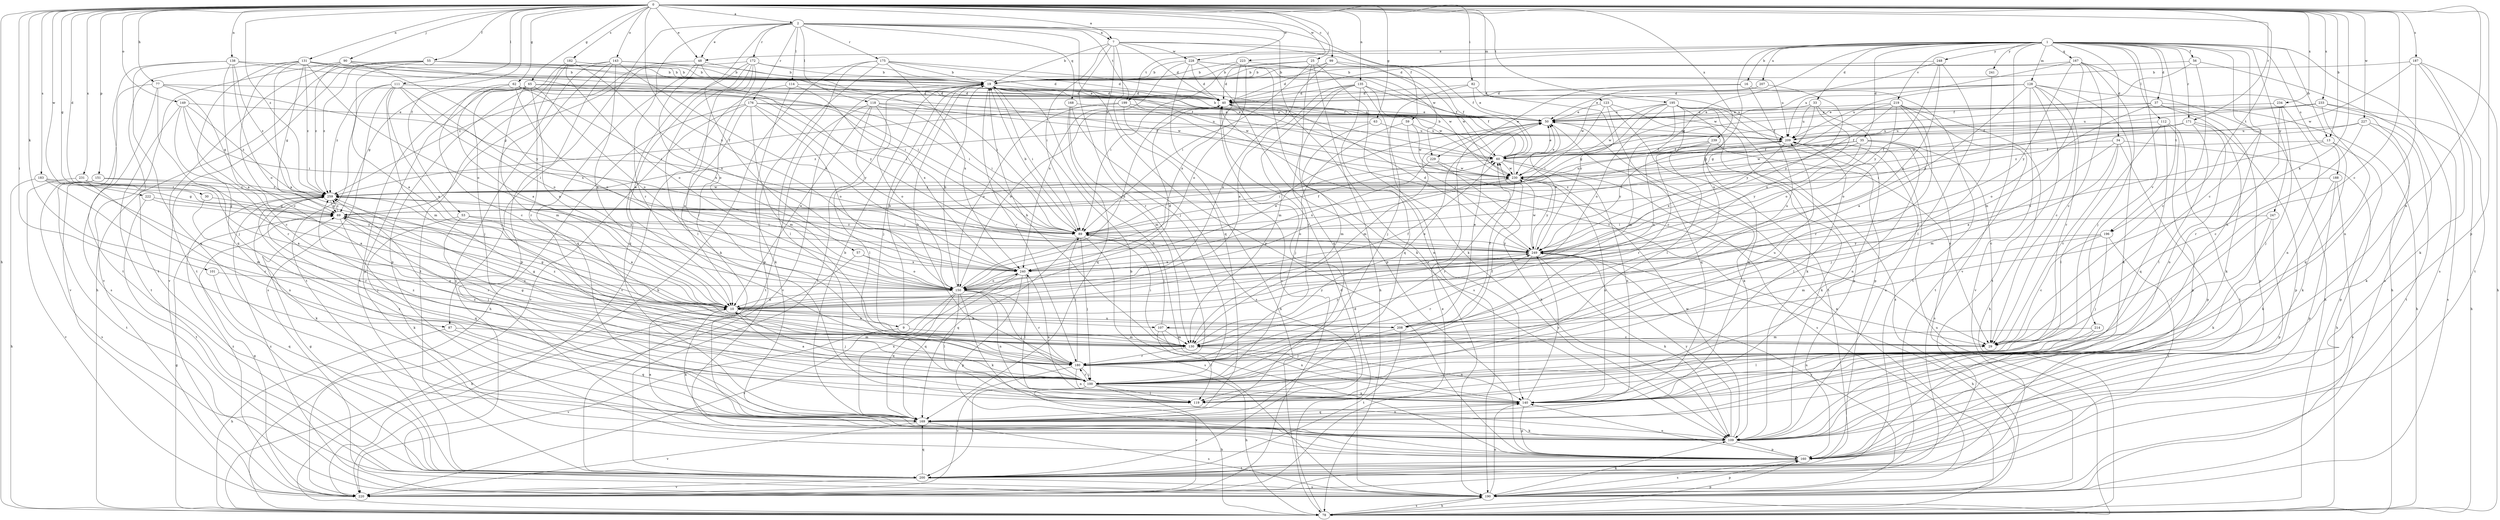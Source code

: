 strict digraph  {
0;
1;
2;
7;
9;
10;
13;
16;
19;
25;
29;
30;
33;
34;
35;
37;
40;
48;
50;
53;
55;
56;
57;
59;
60;
62;
63;
65;
69;
77;
78;
82;
87;
89;
90;
99;
100;
101;
107;
109;
111;
112;
114;
118;
119;
123;
128;
130;
131;
135;
138;
140;
143;
149;
150;
151;
160;
167;
168;
169;
171;
172;
175;
176;
180;
182;
183;
187;
188;
190;
195;
196;
199;
200;
207;
208;
209;
214;
219;
220;
222;
223;
227;
228;
229;
230;
231;
233;
234;
239;
240;
241;
247;
248;
249;
259;
0 -> 2  [label=a];
0 -> 7  [label=a];
0 -> 13  [label=b];
0 -> 25  [label=c];
0 -> 29  [label=c];
0 -> 30  [label=d];
0 -> 48  [label=e];
0 -> 53  [label=f];
0 -> 55  [label=f];
0 -> 62  [label=g];
0 -> 63  [label=g];
0 -> 65  [label=g];
0 -> 69  [label=g];
0 -> 77  [label=h];
0 -> 78  [label=h];
0 -> 82  [label=i];
0 -> 87  [label=i];
0 -> 90  [label=j];
0 -> 99  [label=j];
0 -> 101  [label=k];
0 -> 107  [label=k];
0 -> 111  [label=l];
0 -> 123  [label=m];
0 -> 131  [label=n];
0 -> 135  [label=n];
0 -> 138  [label=n];
0 -> 140  [label=n];
0 -> 143  [label=o];
0 -> 149  [label=o];
0 -> 151  [label=p];
0 -> 160  [label=p];
0 -> 171  [label=r];
0 -> 182  [label=s];
0 -> 183  [label=s];
0 -> 187  [label=s];
0 -> 195  [label=t];
0 -> 196  [label=t];
0 -> 222  [label=w];
0 -> 223  [label=w];
0 -> 227  [label=w];
0 -> 228  [label=w];
0 -> 231  [label=x];
0 -> 233  [label=x];
0 -> 234  [label=x];
0 -> 239  [label=x];
0 -> 240  [label=x];
0 -> 259  [label=z];
1 -> 13  [label=b];
1 -> 16  [label=b];
1 -> 29  [label=c];
1 -> 33  [label=d];
1 -> 34  [label=d];
1 -> 35  [label=d];
1 -> 37  [label=d];
1 -> 40  [label=d];
1 -> 48  [label=e];
1 -> 56  [label=f];
1 -> 69  [label=g];
1 -> 112  [label=l];
1 -> 128  [label=m];
1 -> 140  [label=n];
1 -> 167  [label=q];
1 -> 171  [label=r];
1 -> 188  [label=s];
1 -> 190  [label=s];
1 -> 196  [label=t];
1 -> 199  [label=t];
1 -> 207  [label=u];
1 -> 208  [label=u];
1 -> 214  [label=v];
1 -> 219  [label=v];
1 -> 220  [label=v];
1 -> 241  [label=y];
1 -> 247  [label=y];
1 -> 248  [label=y];
2 -> 7  [label=a];
2 -> 48  [label=e];
2 -> 57  [label=f];
2 -> 59  [label=f];
2 -> 87  [label=i];
2 -> 114  [label=l];
2 -> 118  [label=l];
2 -> 160  [label=p];
2 -> 168  [label=q];
2 -> 172  [label=r];
2 -> 175  [label=r];
2 -> 176  [label=r];
2 -> 180  [label=r];
2 -> 190  [label=s];
2 -> 199  [label=t];
7 -> 19  [label=b];
7 -> 40  [label=d];
7 -> 60  [label=f];
7 -> 89  [label=i];
7 -> 100  [label=j];
7 -> 169  [label=q];
7 -> 180  [label=r];
7 -> 228  [label=w];
7 -> 229  [label=w];
9 -> 19  [label=b];
9 -> 130  [label=m];
9 -> 220  [label=v];
9 -> 249  [label=y];
10 -> 9  [label=a];
10 -> 40  [label=d];
10 -> 60  [label=f];
10 -> 69  [label=g];
10 -> 100  [label=j];
10 -> 107  [label=k];
10 -> 109  [label=k];
10 -> 208  [label=u];
13 -> 60  [label=f];
13 -> 109  [label=k];
13 -> 160  [label=p];
13 -> 240  [label=x];
16 -> 40  [label=d];
16 -> 200  [label=t];
16 -> 208  [label=u];
16 -> 229  [label=w];
19 -> 40  [label=d];
19 -> 89  [label=i];
19 -> 100  [label=j];
19 -> 180  [label=r];
19 -> 200  [label=t];
19 -> 209  [label=u];
19 -> 220  [label=v];
19 -> 230  [label=w];
25 -> 19  [label=b];
25 -> 40  [label=d];
25 -> 78  [label=h];
25 -> 89  [label=i];
25 -> 109  [label=k];
25 -> 169  [label=q];
30 -> 69  [label=g];
30 -> 180  [label=r];
33 -> 50  [label=e];
33 -> 69  [label=g];
33 -> 150  [label=o];
33 -> 209  [label=u];
33 -> 240  [label=x];
34 -> 10  [label=a];
34 -> 29  [label=c];
34 -> 60  [label=f];
34 -> 78  [label=h];
34 -> 130  [label=m];
34 -> 160  [label=p];
35 -> 29  [label=c];
35 -> 60  [label=f];
35 -> 89  [label=i];
35 -> 100  [label=j];
35 -> 190  [label=s];
35 -> 230  [label=w];
35 -> 249  [label=y];
37 -> 50  [label=e];
37 -> 60  [label=f];
37 -> 78  [label=h];
37 -> 109  [label=k];
37 -> 150  [label=o];
37 -> 160  [label=p];
40 -> 29  [label=c];
40 -> 50  [label=e];
40 -> 140  [label=n];
40 -> 150  [label=o];
48 -> 19  [label=b];
48 -> 150  [label=o];
48 -> 169  [label=q];
48 -> 249  [label=y];
48 -> 259  [label=z];
50 -> 19  [label=b];
50 -> 109  [label=k];
50 -> 130  [label=m];
50 -> 209  [label=u];
53 -> 10  [label=a];
53 -> 89  [label=i];
53 -> 100  [label=j];
53 -> 109  [label=k];
55 -> 10  [label=a];
55 -> 19  [label=b];
55 -> 50  [label=e];
55 -> 78  [label=h];
55 -> 89  [label=i];
55 -> 220  [label=v];
55 -> 259  [label=z];
56 -> 19  [label=b];
56 -> 29  [label=c];
56 -> 60  [label=f];
56 -> 190  [label=s];
57 -> 78  [label=h];
57 -> 150  [label=o];
57 -> 240  [label=x];
59 -> 100  [label=j];
59 -> 209  [label=u];
59 -> 230  [label=w];
59 -> 249  [label=y];
60 -> 19  [label=b];
60 -> 50  [label=e];
60 -> 89  [label=i];
60 -> 140  [label=n];
60 -> 190  [label=s];
60 -> 230  [label=w];
62 -> 10  [label=a];
62 -> 29  [label=c];
62 -> 40  [label=d];
62 -> 89  [label=i];
62 -> 150  [label=o];
62 -> 240  [label=x];
63 -> 130  [label=m];
63 -> 209  [label=u];
63 -> 259  [label=z];
65 -> 10  [label=a];
65 -> 40  [label=d];
65 -> 69  [label=g];
65 -> 89  [label=i];
65 -> 100  [label=j];
65 -> 130  [label=m];
65 -> 150  [label=o];
65 -> 160  [label=p];
65 -> 200  [label=t];
65 -> 230  [label=w];
69 -> 89  [label=i];
69 -> 169  [label=q];
69 -> 180  [label=r];
69 -> 259  [label=z];
77 -> 40  [label=d];
77 -> 69  [label=g];
77 -> 89  [label=i];
77 -> 100  [label=j];
77 -> 190  [label=s];
77 -> 220  [label=v];
78 -> 40  [label=d];
78 -> 69  [label=g];
78 -> 160  [label=p];
78 -> 190  [label=s];
78 -> 209  [label=u];
82 -> 40  [label=d];
82 -> 50  [label=e];
82 -> 100  [label=j];
82 -> 249  [label=y];
87 -> 78  [label=h];
87 -> 130  [label=m];
87 -> 169  [label=q];
89 -> 19  [label=b];
89 -> 60  [label=f];
89 -> 100  [label=j];
89 -> 169  [label=q];
89 -> 190  [label=s];
89 -> 249  [label=y];
90 -> 19  [label=b];
90 -> 89  [label=i];
90 -> 200  [label=t];
90 -> 220  [label=v];
90 -> 249  [label=y];
90 -> 259  [label=z];
99 -> 10  [label=a];
99 -> 19  [label=b];
99 -> 40  [label=d];
99 -> 60  [label=f];
99 -> 230  [label=w];
100 -> 10  [label=a];
100 -> 60  [label=f];
100 -> 78  [label=h];
100 -> 119  [label=l];
100 -> 140  [label=n];
100 -> 180  [label=r];
100 -> 200  [label=t];
100 -> 220  [label=v];
100 -> 259  [label=z];
101 -> 150  [label=o];
101 -> 169  [label=q];
107 -> 29  [label=c];
107 -> 89  [label=i];
107 -> 119  [label=l];
107 -> 130  [label=m];
107 -> 140  [label=n];
109 -> 10  [label=a];
109 -> 160  [label=p];
109 -> 209  [label=u];
109 -> 230  [label=w];
109 -> 249  [label=y];
111 -> 10  [label=a];
111 -> 40  [label=d];
111 -> 130  [label=m];
111 -> 150  [label=o];
111 -> 190  [label=s];
111 -> 200  [label=t];
111 -> 209  [label=u];
111 -> 240  [label=x];
111 -> 259  [label=z];
112 -> 119  [label=l];
112 -> 160  [label=p];
112 -> 169  [label=q];
112 -> 200  [label=t];
112 -> 209  [label=u];
114 -> 40  [label=d];
114 -> 109  [label=k];
114 -> 220  [label=v];
114 -> 240  [label=x];
118 -> 10  [label=a];
118 -> 50  [label=e];
118 -> 60  [label=f];
118 -> 89  [label=i];
118 -> 119  [label=l];
118 -> 150  [label=o];
118 -> 200  [label=t];
119 -> 259  [label=z];
123 -> 50  [label=e];
123 -> 89  [label=i];
123 -> 160  [label=p];
123 -> 169  [label=q];
123 -> 200  [label=t];
128 -> 29  [label=c];
128 -> 40  [label=d];
128 -> 50  [label=e];
128 -> 78  [label=h];
128 -> 109  [label=k];
128 -> 180  [label=r];
128 -> 200  [label=t];
128 -> 209  [label=u];
128 -> 220  [label=v];
128 -> 249  [label=y];
130 -> 19  [label=b];
130 -> 50  [label=e];
130 -> 89  [label=i];
130 -> 140  [label=n];
130 -> 180  [label=r];
130 -> 249  [label=y];
130 -> 259  [label=z];
131 -> 10  [label=a];
131 -> 19  [label=b];
131 -> 29  [label=c];
131 -> 60  [label=f];
131 -> 69  [label=g];
131 -> 89  [label=i];
131 -> 150  [label=o];
131 -> 169  [label=q];
131 -> 200  [label=t];
131 -> 259  [label=z];
135 -> 10  [label=a];
135 -> 40  [label=d];
135 -> 60  [label=f];
135 -> 130  [label=m];
135 -> 169  [label=q];
135 -> 180  [label=r];
135 -> 190  [label=s];
135 -> 230  [label=w];
138 -> 10  [label=a];
138 -> 19  [label=b];
138 -> 60  [label=f];
138 -> 150  [label=o];
138 -> 169  [label=q];
138 -> 200  [label=t];
138 -> 259  [label=z];
140 -> 19  [label=b];
140 -> 160  [label=p];
140 -> 169  [label=q];
140 -> 240  [label=x];
140 -> 249  [label=y];
143 -> 10  [label=a];
143 -> 19  [label=b];
143 -> 100  [label=j];
143 -> 160  [label=p];
143 -> 190  [label=s];
143 -> 200  [label=t];
143 -> 209  [label=u];
143 -> 240  [label=x];
149 -> 29  [label=c];
149 -> 50  [label=e];
149 -> 89  [label=i];
149 -> 180  [label=r];
149 -> 200  [label=t];
149 -> 259  [label=z];
150 -> 10  [label=a];
150 -> 19  [label=b];
150 -> 40  [label=d];
150 -> 50  [label=e];
150 -> 100  [label=j];
150 -> 109  [label=k];
150 -> 119  [label=l];
150 -> 140  [label=n];
150 -> 169  [label=q];
150 -> 180  [label=r];
150 -> 220  [label=v];
151 -> 10  [label=a];
151 -> 190  [label=s];
151 -> 200  [label=t];
151 -> 259  [label=z];
160 -> 19  [label=b];
160 -> 140  [label=n];
160 -> 190  [label=s];
160 -> 200  [label=t];
167 -> 19  [label=b];
167 -> 29  [label=c];
167 -> 78  [label=h];
167 -> 100  [label=j];
167 -> 130  [label=m];
167 -> 209  [label=u];
167 -> 249  [label=y];
168 -> 50  [label=e];
168 -> 130  [label=m];
168 -> 169  [label=q];
168 -> 190  [label=s];
169 -> 19  [label=b];
169 -> 109  [label=k];
169 -> 140  [label=n];
169 -> 190  [label=s];
169 -> 220  [label=v];
169 -> 240  [label=x];
169 -> 259  [label=z];
171 -> 60  [label=f];
171 -> 89  [label=i];
171 -> 119  [label=l];
171 -> 140  [label=n];
171 -> 160  [label=p];
171 -> 209  [label=u];
171 -> 230  [label=w];
172 -> 10  [label=a];
172 -> 19  [label=b];
172 -> 40  [label=d];
172 -> 69  [label=g];
172 -> 109  [label=k];
172 -> 119  [label=l];
172 -> 169  [label=q];
172 -> 180  [label=r];
175 -> 19  [label=b];
175 -> 40  [label=d];
175 -> 60  [label=f];
175 -> 78  [label=h];
175 -> 119  [label=l];
175 -> 160  [label=p];
175 -> 240  [label=x];
176 -> 10  [label=a];
176 -> 50  [label=e];
176 -> 78  [label=h];
176 -> 130  [label=m];
176 -> 150  [label=o];
176 -> 209  [label=u];
176 -> 220  [label=v];
176 -> 249  [label=y];
180 -> 19  [label=b];
180 -> 69  [label=g];
180 -> 78  [label=h];
180 -> 89  [label=i];
180 -> 100  [label=j];
180 -> 140  [label=n];
180 -> 209  [label=u];
180 -> 220  [label=v];
180 -> 259  [label=z];
182 -> 19  [label=b];
182 -> 150  [label=o];
182 -> 160  [label=p];
182 -> 180  [label=r];
182 -> 240  [label=x];
183 -> 69  [label=g];
183 -> 78  [label=h];
183 -> 130  [label=m];
183 -> 180  [label=r];
183 -> 259  [label=z];
187 -> 19  [label=b];
187 -> 78  [label=h];
187 -> 109  [label=k];
187 -> 140  [label=n];
187 -> 200  [label=t];
187 -> 230  [label=w];
188 -> 109  [label=k];
188 -> 160  [label=p];
188 -> 190  [label=s];
188 -> 259  [label=z];
190 -> 50  [label=e];
190 -> 78  [label=h];
190 -> 109  [label=k];
190 -> 140  [label=n];
190 -> 160  [label=p];
190 -> 249  [label=y];
190 -> 259  [label=z];
195 -> 50  [label=e];
195 -> 69  [label=g];
195 -> 109  [label=k];
195 -> 119  [label=l];
195 -> 130  [label=m];
195 -> 150  [label=o];
195 -> 160  [label=p];
195 -> 169  [label=q];
195 -> 190  [label=s];
195 -> 230  [label=w];
196 -> 29  [label=c];
196 -> 100  [label=j];
196 -> 130  [label=m];
196 -> 200  [label=t];
196 -> 249  [label=y];
199 -> 29  [label=c];
199 -> 50  [label=e];
199 -> 78  [label=h];
199 -> 150  [label=o];
199 -> 259  [label=z];
200 -> 40  [label=d];
200 -> 69  [label=g];
200 -> 169  [label=q];
200 -> 190  [label=s];
200 -> 220  [label=v];
207 -> 40  [label=d];
207 -> 230  [label=w];
207 -> 249  [label=y];
208 -> 50  [label=e];
208 -> 60  [label=f];
208 -> 69  [label=g];
208 -> 100  [label=j];
208 -> 200  [label=t];
209 -> 60  [label=f];
209 -> 119  [label=l];
209 -> 140  [label=n];
209 -> 240  [label=x];
209 -> 249  [label=y];
214 -> 119  [label=l];
214 -> 130  [label=m];
214 -> 140  [label=n];
219 -> 10  [label=a];
219 -> 50  [label=e];
219 -> 69  [label=g];
219 -> 78  [label=h];
219 -> 150  [label=o];
219 -> 180  [label=r];
219 -> 200  [label=t];
219 -> 249  [label=y];
220 -> 50  [label=e];
220 -> 69  [label=g];
220 -> 259  [label=z];
222 -> 69  [label=g];
222 -> 200  [label=t];
222 -> 249  [label=y];
223 -> 19  [label=b];
223 -> 89  [label=i];
223 -> 150  [label=o];
223 -> 230  [label=w];
223 -> 240  [label=x];
227 -> 29  [label=c];
227 -> 109  [label=k];
227 -> 200  [label=t];
227 -> 209  [label=u];
227 -> 259  [label=z];
228 -> 19  [label=b];
228 -> 40  [label=d];
228 -> 60  [label=f];
228 -> 109  [label=k];
228 -> 160  [label=p];
228 -> 220  [label=v];
228 -> 240  [label=x];
229 -> 109  [label=k];
229 -> 230  [label=w];
229 -> 240  [label=x];
230 -> 50  [label=e];
230 -> 140  [label=n];
230 -> 150  [label=o];
230 -> 180  [label=r];
230 -> 249  [label=y];
230 -> 259  [label=z];
231 -> 10  [label=a];
231 -> 140  [label=n];
231 -> 220  [label=v];
231 -> 259  [label=z];
233 -> 50  [label=e];
233 -> 60  [label=f];
233 -> 78  [label=h];
233 -> 169  [label=q];
233 -> 190  [label=s];
233 -> 209  [label=u];
234 -> 50  [label=e];
234 -> 100  [label=j];
234 -> 140  [label=n];
234 -> 180  [label=r];
239 -> 10  [label=a];
239 -> 29  [label=c];
239 -> 60  [label=f];
239 -> 109  [label=k];
239 -> 180  [label=r];
240 -> 119  [label=l];
240 -> 150  [label=o];
240 -> 160  [label=p];
240 -> 169  [label=q];
241 -> 100  [label=j];
247 -> 89  [label=i];
247 -> 100  [label=j];
247 -> 109  [label=k];
247 -> 160  [label=p];
248 -> 19  [label=b];
248 -> 119  [label=l];
248 -> 230  [label=w];
248 -> 240  [label=x];
248 -> 249  [label=y];
249 -> 40  [label=d];
249 -> 50  [label=e];
249 -> 78  [label=h];
249 -> 109  [label=k];
249 -> 180  [label=r];
249 -> 230  [label=w];
249 -> 240  [label=x];
249 -> 259  [label=z];
259 -> 69  [label=g];
259 -> 100  [label=j];
259 -> 109  [label=k];
259 -> 209  [label=u];
259 -> 230  [label=w];
259 -> 249  [label=y];
}
